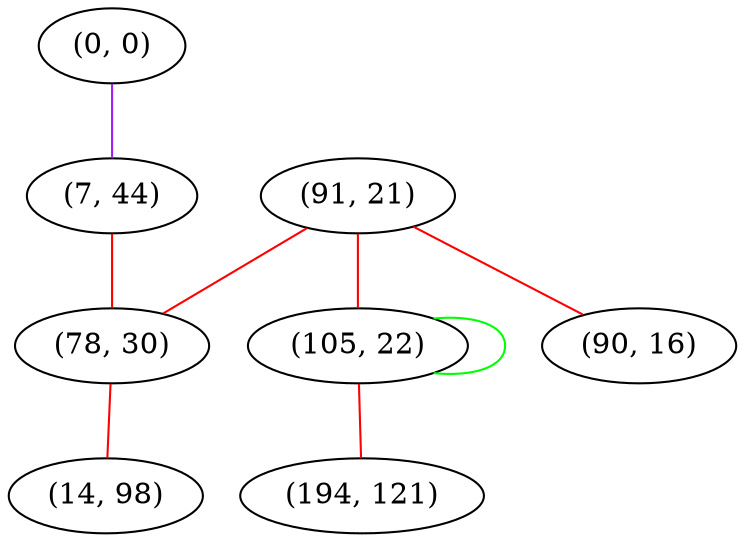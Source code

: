 graph "" {
"(0, 0)";
"(91, 21)";
"(7, 44)";
"(78, 30)";
"(105, 22)";
"(194, 121)";
"(90, 16)";
"(14, 98)";
"(0, 0)" -- "(7, 44)"  [color=purple, key=0, weight=4];
"(91, 21)" -- "(90, 16)"  [color=red, key=0, weight=1];
"(91, 21)" -- "(105, 22)"  [color=red, key=0, weight=1];
"(91, 21)" -- "(78, 30)"  [color=red, key=0, weight=1];
"(7, 44)" -- "(78, 30)"  [color=red, key=0, weight=1];
"(78, 30)" -- "(14, 98)"  [color=red, key=0, weight=1];
"(105, 22)" -- "(105, 22)"  [color=green, key=0, weight=2];
"(105, 22)" -- "(194, 121)"  [color=red, key=0, weight=1];
}
